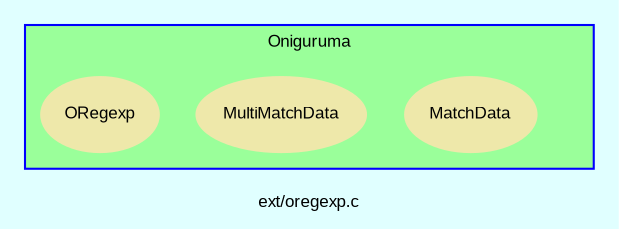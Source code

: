 digraph TopLevel {
    compound = true
    bgcolor = lightcyan1
    fontname = Arial
    fontsize = 8
    label = "ext/oregexp.c"
    node [
        fontname = Arial,
        fontsize = 8,
        color = black
    ]

    subgraph cluster_Oniguruma {
        fillcolor = palegreen1
        URL = "classes/Oniguruma.html"
        fontname = Arial
        color = blue
        label = "Oniguruma"
        style = filled
        Oniguruma [
            shape = plaintext,
            height = 0.01,
            width = 0.01,
            label = ""
        ]

        Oniguruma__MatchData [
            fontcolor = black,
            URL = "classes/Oniguruma/MatchData.html",
            shape = ellipse,
            color = palegoldenrod,
            style = filled,
            label = "MatchData"
        ]

        Oniguruma__MultiMatchData [
            fontcolor = black,
            URL = "classes/Oniguruma/MultiMatchData.html",
            shape = ellipse,
            color = palegoldenrod,
            style = filled,
            label = "MultiMatchData"
        ]

        Oniguruma__ORegexp [
            fontcolor = black,
            URL = "classes/Oniguruma/ORegexp.html",
            shape = ellipse,
            color = palegoldenrod,
            style = filled,
            label = "ORegexp"
        ]

    }

}

